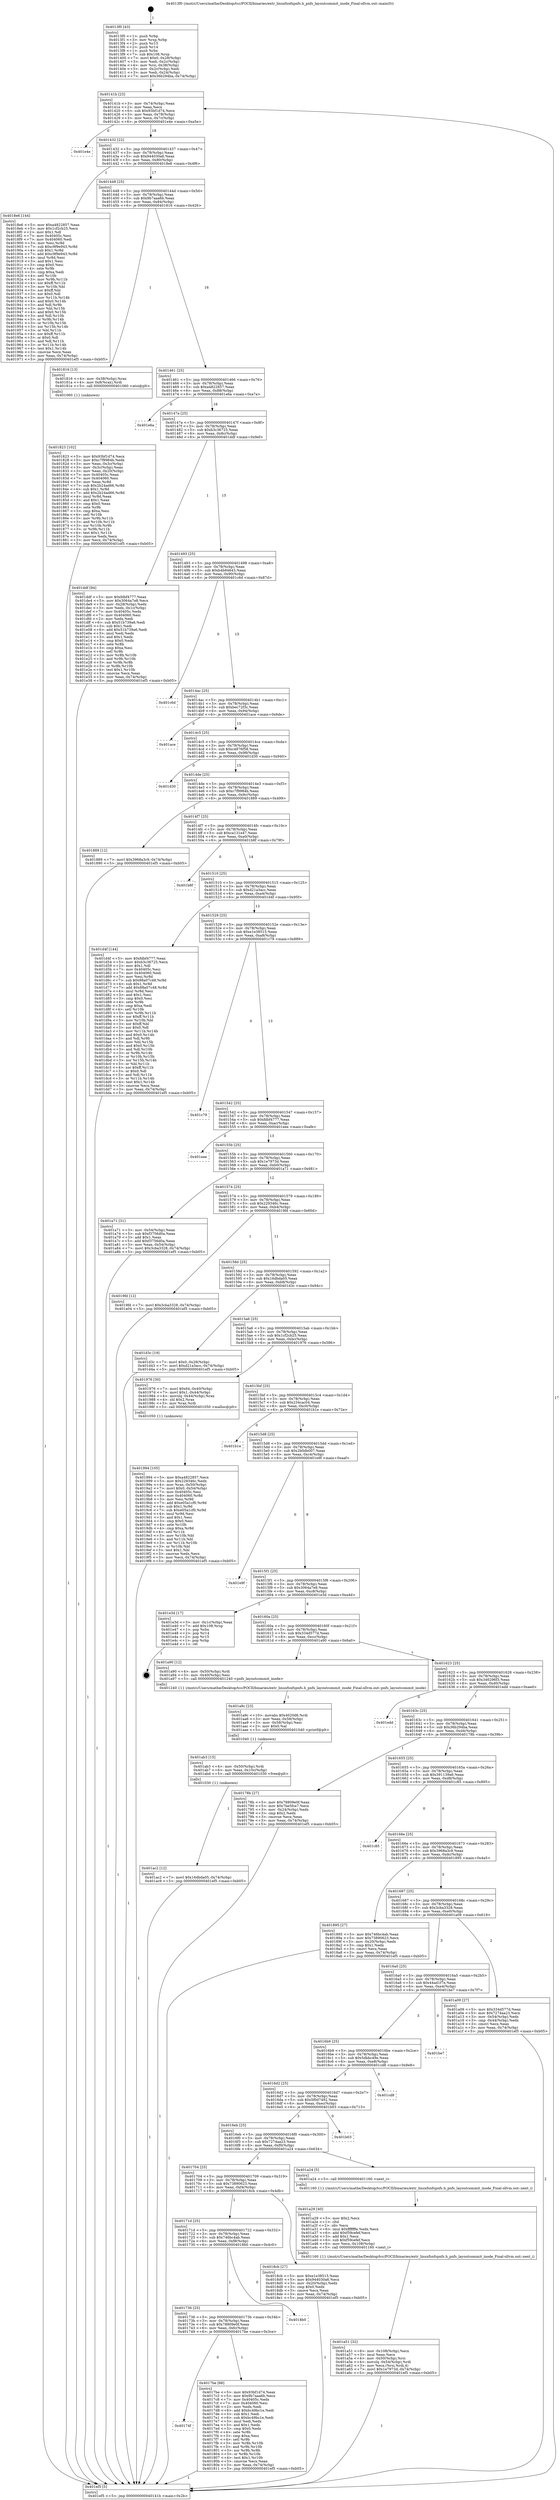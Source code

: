digraph "0x4013f0" {
  label = "0x4013f0 (/mnt/c/Users/mathe/Desktop/tcc/POCII/binaries/extr_linuxfsnfspnfs.h_pnfs_layoutcommit_inode_Final-ollvm.out::main(0))"
  labelloc = "t"
  node[shape=record]

  Entry [label="",width=0.3,height=0.3,shape=circle,fillcolor=black,style=filled]
  "0x40141b" [label="{
     0x40141b [23]\l
     | [instrs]\l
     &nbsp;&nbsp;0x40141b \<+3\>: mov -0x74(%rbp),%eax\l
     &nbsp;&nbsp;0x40141e \<+2\>: mov %eax,%ecx\l
     &nbsp;&nbsp;0x401420 \<+6\>: sub $0x93bf1d74,%ecx\l
     &nbsp;&nbsp;0x401426 \<+3\>: mov %eax,-0x78(%rbp)\l
     &nbsp;&nbsp;0x401429 \<+3\>: mov %ecx,-0x7c(%rbp)\l
     &nbsp;&nbsp;0x40142c \<+6\>: je 0000000000401e4e \<main+0xa5e\>\l
  }"]
  "0x401e4e" [label="{
     0x401e4e\l
  }", style=dashed]
  "0x401432" [label="{
     0x401432 [22]\l
     | [instrs]\l
     &nbsp;&nbsp;0x401432 \<+5\>: jmp 0000000000401437 \<main+0x47\>\l
     &nbsp;&nbsp;0x401437 \<+3\>: mov -0x78(%rbp),%eax\l
     &nbsp;&nbsp;0x40143a \<+5\>: sub $0x944030a6,%eax\l
     &nbsp;&nbsp;0x40143f \<+3\>: mov %eax,-0x80(%rbp)\l
     &nbsp;&nbsp;0x401442 \<+6\>: je 00000000004018e6 \<main+0x4f6\>\l
  }"]
  Exit [label="",width=0.3,height=0.3,shape=circle,fillcolor=black,style=filled,peripheries=2]
  "0x4018e6" [label="{
     0x4018e6 [144]\l
     | [instrs]\l
     &nbsp;&nbsp;0x4018e6 \<+5\>: mov $0xa4822857,%eax\l
     &nbsp;&nbsp;0x4018eb \<+5\>: mov $0x1cf2cb25,%ecx\l
     &nbsp;&nbsp;0x4018f0 \<+2\>: mov $0x1,%dl\l
     &nbsp;&nbsp;0x4018f2 \<+7\>: mov 0x40405c,%esi\l
     &nbsp;&nbsp;0x4018f9 \<+7\>: mov 0x404060,%edi\l
     &nbsp;&nbsp;0x401900 \<+3\>: mov %esi,%r8d\l
     &nbsp;&nbsp;0x401903 \<+7\>: sub $0xc9f9e943,%r8d\l
     &nbsp;&nbsp;0x40190a \<+4\>: sub $0x1,%r8d\l
     &nbsp;&nbsp;0x40190e \<+7\>: add $0xc9f9e943,%r8d\l
     &nbsp;&nbsp;0x401915 \<+4\>: imul %r8d,%esi\l
     &nbsp;&nbsp;0x401919 \<+3\>: and $0x1,%esi\l
     &nbsp;&nbsp;0x40191c \<+3\>: cmp $0x0,%esi\l
     &nbsp;&nbsp;0x40191f \<+4\>: sete %r9b\l
     &nbsp;&nbsp;0x401923 \<+3\>: cmp $0xa,%edi\l
     &nbsp;&nbsp;0x401926 \<+4\>: setl %r10b\l
     &nbsp;&nbsp;0x40192a \<+3\>: mov %r9b,%r11b\l
     &nbsp;&nbsp;0x40192d \<+4\>: xor $0xff,%r11b\l
     &nbsp;&nbsp;0x401931 \<+3\>: mov %r10b,%bl\l
     &nbsp;&nbsp;0x401934 \<+3\>: xor $0xff,%bl\l
     &nbsp;&nbsp;0x401937 \<+3\>: xor $0x0,%dl\l
     &nbsp;&nbsp;0x40193a \<+3\>: mov %r11b,%r14b\l
     &nbsp;&nbsp;0x40193d \<+4\>: and $0x0,%r14b\l
     &nbsp;&nbsp;0x401941 \<+3\>: and %dl,%r9b\l
     &nbsp;&nbsp;0x401944 \<+3\>: mov %bl,%r15b\l
     &nbsp;&nbsp;0x401947 \<+4\>: and $0x0,%r15b\l
     &nbsp;&nbsp;0x40194b \<+3\>: and %dl,%r10b\l
     &nbsp;&nbsp;0x40194e \<+3\>: or %r9b,%r14b\l
     &nbsp;&nbsp;0x401951 \<+3\>: or %r10b,%r15b\l
     &nbsp;&nbsp;0x401954 \<+3\>: xor %r15b,%r14b\l
     &nbsp;&nbsp;0x401957 \<+3\>: or %bl,%r11b\l
     &nbsp;&nbsp;0x40195a \<+4\>: xor $0xff,%r11b\l
     &nbsp;&nbsp;0x40195e \<+3\>: or $0x0,%dl\l
     &nbsp;&nbsp;0x401961 \<+3\>: and %dl,%r11b\l
     &nbsp;&nbsp;0x401964 \<+3\>: or %r11b,%r14b\l
     &nbsp;&nbsp;0x401967 \<+4\>: test $0x1,%r14b\l
     &nbsp;&nbsp;0x40196b \<+3\>: cmovne %ecx,%eax\l
     &nbsp;&nbsp;0x40196e \<+3\>: mov %eax,-0x74(%rbp)\l
     &nbsp;&nbsp;0x401971 \<+5\>: jmp 0000000000401ef5 \<main+0xb05\>\l
  }"]
  "0x401448" [label="{
     0x401448 [25]\l
     | [instrs]\l
     &nbsp;&nbsp;0x401448 \<+5\>: jmp 000000000040144d \<main+0x5d\>\l
     &nbsp;&nbsp;0x40144d \<+3\>: mov -0x78(%rbp),%eax\l
     &nbsp;&nbsp;0x401450 \<+5\>: sub $0x9b7aaa6b,%eax\l
     &nbsp;&nbsp;0x401455 \<+6\>: mov %eax,-0x84(%rbp)\l
     &nbsp;&nbsp;0x40145b \<+6\>: je 0000000000401816 \<main+0x426\>\l
  }"]
  "0x401ac2" [label="{
     0x401ac2 [12]\l
     | [instrs]\l
     &nbsp;&nbsp;0x401ac2 \<+7\>: movl $0x16dbda05,-0x74(%rbp)\l
     &nbsp;&nbsp;0x401ac9 \<+5\>: jmp 0000000000401ef5 \<main+0xb05\>\l
  }"]
  "0x401816" [label="{
     0x401816 [13]\l
     | [instrs]\l
     &nbsp;&nbsp;0x401816 \<+4\>: mov -0x38(%rbp),%rax\l
     &nbsp;&nbsp;0x40181a \<+4\>: mov 0x8(%rax),%rdi\l
     &nbsp;&nbsp;0x40181e \<+5\>: call 0000000000401060 \<atoi@plt\>\l
     | [calls]\l
     &nbsp;&nbsp;0x401060 \{1\} (unknown)\l
  }"]
  "0x401461" [label="{
     0x401461 [25]\l
     | [instrs]\l
     &nbsp;&nbsp;0x401461 \<+5\>: jmp 0000000000401466 \<main+0x76\>\l
     &nbsp;&nbsp;0x401466 \<+3\>: mov -0x78(%rbp),%eax\l
     &nbsp;&nbsp;0x401469 \<+5\>: sub $0xa4822857,%eax\l
     &nbsp;&nbsp;0x40146e \<+6\>: mov %eax,-0x88(%rbp)\l
     &nbsp;&nbsp;0x401474 \<+6\>: je 0000000000401e6a \<main+0xa7a\>\l
  }"]
  "0x401ab3" [label="{
     0x401ab3 [15]\l
     | [instrs]\l
     &nbsp;&nbsp;0x401ab3 \<+4\>: mov -0x50(%rbp),%rdi\l
     &nbsp;&nbsp;0x401ab7 \<+6\>: mov %eax,-0x10c(%rbp)\l
     &nbsp;&nbsp;0x401abd \<+5\>: call 0000000000401030 \<free@plt\>\l
     | [calls]\l
     &nbsp;&nbsp;0x401030 \{1\} (unknown)\l
  }"]
  "0x401e6a" [label="{
     0x401e6a\l
  }", style=dashed]
  "0x40147a" [label="{
     0x40147a [25]\l
     | [instrs]\l
     &nbsp;&nbsp;0x40147a \<+5\>: jmp 000000000040147f \<main+0x8f\>\l
     &nbsp;&nbsp;0x40147f \<+3\>: mov -0x78(%rbp),%eax\l
     &nbsp;&nbsp;0x401482 \<+5\>: sub $0xb3c36725,%eax\l
     &nbsp;&nbsp;0x401487 \<+6\>: mov %eax,-0x8c(%rbp)\l
     &nbsp;&nbsp;0x40148d \<+6\>: je 0000000000401ddf \<main+0x9ef\>\l
  }"]
  "0x401a9c" [label="{
     0x401a9c [23]\l
     | [instrs]\l
     &nbsp;&nbsp;0x401a9c \<+10\>: movabs $0x4020d6,%rdi\l
     &nbsp;&nbsp;0x401aa6 \<+3\>: mov %eax,-0x58(%rbp)\l
     &nbsp;&nbsp;0x401aa9 \<+3\>: mov -0x58(%rbp),%esi\l
     &nbsp;&nbsp;0x401aac \<+2\>: mov $0x0,%al\l
     &nbsp;&nbsp;0x401aae \<+5\>: call 0000000000401040 \<printf@plt\>\l
     | [calls]\l
     &nbsp;&nbsp;0x401040 \{1\} (unknown)\l
  }"]
  "0x401ddf" [label="{
     0x401ddf [94]\l
     | [instrs]\l
     &nbsp;&nbsp;0x401ddf \<+5\>: mov $0xfdbf4777,%eax\l
     &nbsp;&nbsp;0x401de4 \<+5\>: mov $0x3064a7e8,%ecx\l
     &nbsp;&nbsp;0x401de9 \<+3\>: mov -0x28(%rbp),%edx\l
     &nbsp;&nbsp;0x401dec \<+3\>: mov %edx,-0x1c(%rbp)\l
     &nbsp;&nbsp;0x401def \<+7\>: mov 0x40405c,%edx\l
     &nbsp;&nbsp;0x401df6 \<+7\>: mov 0x404060,%esi\l
     &nbsp;&nbsp;0x401dfd \<+2\>: mov %edx,%edi\l
     &nbsp;&nbsp;0x401dff \<+6\>: sub $0x51b739a6,%edi\l
     &nbsp;&nbsp;0x401e05 \<+3\>: sub $0x1,%edi\l
     &nbsp;&nbsp;0x401e08 \<+6\>: add $0x51b739a6,%edi\l
     &nbsp;&nbsp;0x401e0e \<+3\>: imul %edi,%edx\l
     &nbsp;&nbsp;0x401e11 \<+3\>: and $0x1,%edx\l
     &nbsp;&nbsp;0x401e14 \<+3\>: cmp $0x0,%edx\l
     &nbsp;&nbsp;0x401e17 \<+4\>: sete %r8b\l
     &nbsp;&nbsp;0x401e1b \<+3\>: cmp $0xa,%esi\l
     &nbsp;&nbsp;0x401e1e \<+4\>: setl %r9b\l
     &nbsp;&nbsp;0x401e22 \<+3\>: mov %r8b,%r10b\l
     &nbsp;&nbsp;0x401e25 \<+3\>: and %r9b,%r10b\l
     &nbsp;&nbsp;0x401e28 \<+3\>: xor %r9b,%r8b\l
     &nbsp;&nbsp;0x401e2b \<+3\>: or %r8b,%r10b\l
     &nbsp;&nbsp;0x401e2e \<+4\>: test $0x1,%r10b\l
     &nbsp;&nbsp;0x401e32 \<+3\>: cmovne %ecx,%eax\l
     &nbsp;&nbsp;0x401e35 \<+3\>: mov %eax,-0x74(%rbp)\l
     &nbsp;&nbsp;0x401e38 \<+5\>: jmp 0000000000401ef5 \<main+0xb05\>\l
  }"]
  "0x401493" [label="{
     0x401493 [25]\l
     | [instrs]\l
     &nbsp;&nbsp;0x401493 \<+5\>: jmp 0000000000401498 \<main+0xa8\>\l
     &nbsp;&nbsp;0x401498 \<+3\>: mov -0x78(%rbp),%eax\l
     &nbsp;&nbsp;0x40149b \<+5\>: sub $0xb4b84643,%eax\l
     &nbsp;&nbsp;0x4014a0 \<+6\>: mov %eax,-0x90(%rbp)\l
     &nbsp;&nbsp;0x4014a6 \<+6\>: je 0000000000401c6d \<main+0x87d\>\l
  }"]
  "0x401a51" [label="{
     0x401a51 [32]\l
     | [instrs]\l
     &nbsp;&nbsp;0x401a51 \<+6\>: mov -0x108(%rbp),%ecx\l
     &nbsp;&nbsp;0x401a57 \<+3\>: imul %eax,%ecx\l
     &nbsp;&nbsp;0x401a5a \<+4\>: mov -0x50(%rbp),%rsi\l
     &nbsp;&nbsp;0x401a5e \<+4\>: movslq -0x54(%rbp),%rdi\l
     &nbsp;&nbsp;0x401a62 \<+3\>: mov %ecx,(%rsi,%rdi,4)\l
     &nbsp;&nbsp;0x401a65 \<+7\>: movl $0x1e7973d,-0x74(%rbp)\l
     &nbsp;&nbsp;0x401a6c \<+5\>: jmp 0000000000401ef5 \<main+0xb05\>\l
  }"]
  "0x401c6d" [label="{
     0x401c6d\l
  }", style=dashed]
  "0x4014ac" [label="{
     0x4014ac [25]\l
     | [instrs]\l
     &nbsp;&nbsp;0x4014ac \<+5\>: jmp 00000000004014b1 \<main+0xc1\>\l
     &nbsp;&nbsp;0x4014b1 \<+3\>: mov -0x78(%rbp),%eax\l
     &nbsp;&nbsp;0x4014b4 \<+5\>: sub $0xbec72f3c,%eax\l
     &nbsp;&nbsp;0x4014b9 \<+6\>: mov %eax,-0x94(%rbp)\l
     &nbsp;&nbsp;0x4014bf \<+6\>: je 0000000000401ace \<main+0x6de\>\l
  }"]
  "0x401a29" [label="{
     0x401a29 [40]\l
     | [instrs]\l
     &nbsp;&nbsp;0x401a29 \<+5\>: mov $0x2,%ecx\l
     &nbsp;&nbsp;0x401a2e \<+1\>: cltd\l
     &nbsp;&nbsp;0x401a2f \<+2\>: idiv %ecx\l
     &nbsp;&nbsp;0x401a31 \<+6\>: imul $0xfffffffe,%edx,%ecx\l
     &nbsp;&nbsp;0x401a37 \<+6\>: add $0xf59cefef,%ecx\l
     &nbsp;&nbsp;0x401a3d \<+3\>: add $0x1,%ecx\l
     &nbsp;&nbsp;0x401a40 \<+6\>: sub $0xf59cefef,%ecx\l
     &nbsp;&nbsp;0x401a46 \<+6\>: mov %ecx,-0x108(%rbp)\l
     &nbsp;&nbsp;0x401a4c \<+5\>: call 0000000000401160 \<next_i\>\l
     | [calls]\l
     &nbsp;&nbsp;0x401160 \{1\} (/mnt/c/Users/mathe/Desktop/tcc/POCII/binaries/extr_linuxfsnfspnfs.h_pnfs_layoutcommit_inode_Final-ollvm.out::next_i)\l
  }"]
  "0x401ace" [label="{
     0x401ace\l
  }", style=dashed]
  "0x4014c5" [label="{
     0x4014c5 [25]\l
     | [instrs]\l
     &nbsp;&nbsp;0x4014c5 \<+5\>: jmp 00000000004014ca \<main+0xda\>\l
     &nbsp;&nbsp;0x4014ca \<+3\>: mov -0x78(%rbp),%eax\l
     &nbsp;&nbsp;0x4014cd \<+5\>: sub $0xc4876f58,%eax\l
     &nbsp;&nbsp;0x4014d2 \<+6\>: mov %eax,-0x98(%rbp)\l
     &nbsp;&nbsp;0x4014d8 \<+6\>: je 0000000000401d30 \<main+0x940\>\l
  }"]
  "0x401994" [label="{
     0x401994 [105]\l
     | [instrs]\l
     &nbsp;&nbsp;0x401994 \<+5\>: mov $0xa4822857,%ecx\l
     &nbsp;&nbsp;0x401999 \<+5\>: mov $0x229346c,%edx\l
     &nbsp;&nbsp;0x40199e \<+4\>: mov %rax,-0x50(%rbp)\l
     &nbsp;&nbsp;0x4019a2 \<+7\>: movl $0x0,-0x54(%rbp)\l
     &nbsp;&nbsp;0x4019a9 \<+7\>: mov 0x40405c,%esi\l
     &nbsp;&nbsp;0x4019b0 \<+8\>: mov 0x404060,%r8d\l
     &nbsp;&nbsp;0x4019b8 \<+3\>: mov %esi,%r9d\l
     &nbsp;&nbsp;0x4019bb \<+7\>: add $0xe05a1cf0,%r9d\l
     &nbsp;&nbsp;0x4019c2 \<+4\>: sub $0x1,%r9d\l
     &nbsp;&nbsp;0x4019c6 \<+7\>: sub $0xe05a1cf0,%r9d\l
     &nbsp;&nbsp;0x4019cd \<+4\>: imul %r9d,%esi\l
     &nbsp;&nbsp;0x4019d1 \<+3\>: and $0x1,%esi\l
     &nbsp;&nbsp;0x4019d4 \<+3\>: cmp $0x0,%esi\l
     &nbsp;&nbsp;0x4019d7 \<+4\>: sete %r10b\l
     &nbsp;&nbsp;0x4019db \<+4\>: cmp $0xa,%r8d\l
     &nbsp;&nbsp;0x4019df \<+4\>: setl %r11b\l
     &nbsp;&nbsp;0x4019e3 \<+3\>: mov %r10b,%bl\l
     &nbsp;&nbsp;0x4019e6 \<+3\>: and %r11b,%bl\l
     &nbsp;&nbsp;0x4019e9 \<+3\>: xor %r11b,%r10b\l
     &nbsp;&nbsp;0x4019ec \<+3\>: or %r10b,%bl\l
     &nbsp;&nbsp;0x4019ef \<+3\>: test $0x1,%bl\l
     &nbsp;&nbsp;0x4019f2 \<+3\>: cmovne %edx,%ecx\l
     &nbsp;&nbsp;0x4019f5 \<+3\>: mov %ecx,-0x74(%rbp)\l
     &nbsp;&nbsp;0x4019f8 \<+5\>: jmp 0000000000401ef5 \<main+0xb05\>\l
  }"]
  "0x401d30" [label="{
     0x401d30\l
  }", style=dashed]
  "0x4014de" [label="{
     0x4014de [25]\l
     | [instrs]\l
     &nbsp;&nbsp;0x4014de \<+5\>: jmp 00000000004014e3 \<main+0xf3\>\l
     &nbsp;&nbsp;0x4014e3 \<+3\>: mov -0x78(%rbp),%eax\l
     &nbsp;&nbsp;0x4014e6 \<+5\>: sub $0xc7f9984b,%eax\l
     &nbsp;&nbsp;0x4014eb \<+6\>: mov %eax,-0x9c(%rbp)\l
     &nbsp;&nbsp;0x4014f1 \<+6\>: je 0000000000401889 \<main+0x499\>\l
  }"]
  "0x401823" [label="{
     0x401823 [102]\l
     | [instrs]\l
     &nbsp;&nbsp;0x401823 \<+5\>: mov $0x93bf1d74,%ecx\l
     &nbsp;&nbsp;0x401828 \<+5\>: mov $0xc7f9984b,%edx\l
     &nbsp;&nbsp;0x40182d \<+3\>: mov %eax,-0x3c(%rbp)\l
     &nbsp;&nbsp;0x401830 \<+3\>: mov -0x3c(%rbp),%eax\l
     &nbsp;&nbsp;0x401833 \<+3\>: mov %eax,-0x20(%rbp)\l
     &nbsp;&nbsp;0x401836 \<+7\>: mov 0x40405c,%eax\l
     &nbsp;&nbsp;0x40183d \<+7\>: mov 0x404060,%esi\l
     &nbsp;&nbsp;0x401844 \<+3\>: mov %eax,%r8d\l
     &nbsp;&nbsp;0x401847 \<+7\>: sub $0x2b24ad66,%r8d\l
     &nbsp;&nbsp;0x40184e \<+4\>: sub $0x1,%r8d\l
     &nbsp;&nbsp;0x401852 \<+7\>: add $0x2b24ad66,%r8d\l
     &nbsp;&nbsp;0x401859 \<+4\>: imul %r8d,%eax\l
     &nbsp;&nbsp;0x40185d \<+3\>: and $0x1,%eax\l
     &nbsp;&nbsp;0x401860 \<+3\>: cmp $0x0,%eax\l
     &nbsp;&nbsp;0x401863 \<+4\>: sete %r9b\l
     &nbsp;&nbsp;0x401867 \<+3\>: cmp $0xa,%esi\l
     &nbsp;&nbsp;0x40186a \<+4\>: setl %r10b\l
     &nbsp;&nbsp;0x40186e \<+3\>: mov %r9b,%r11b\l
     &nbsp;&nbsp;0x401871 \<+3\>: and %r10b,%r11b\l
     &nbsp;&nbsp;0x401874 \<+3\>: xor %r10b,%r9b\l
     &nbsp;&nbsp;0x401877 \<+3\>: or %r9b,%r11b\l
     &nbsp;&nbsp;0x40187a \<+4\>: test $0x1,%r11b\l
     &nbsp;&nbsp;0x40187e \<+3\>: cmovne %edx,%ecx\l
     &nbsp;&nbsp;0x401881 \<+3\>: mov %ecx,-0x74(%rbp)\l
     &nbsp;&nbsp;0x401884 \<+5\>: jmp 0000000000401ef5 \<main+0xb05\>\l
  }"]
  "0x401889" [label="{
     0x401889 [12]\l
     | [instrs]\l
     &nbsp;&nbsp;0x401889 \<+7\>: movl $0x3968a3c9,-0x74(%rbp)\l
     &nbsp;&nbsp;0x401890 \<+5\>: jmp 0000000000401ef5 \<main+0xb05\>\l
  }"]
  "0x4014f7" [label="{
     0x4014f7 [25]\l
     | [instrs]\l
     &nbsp;&nbsp;0x4014f7 \<+5\>: jmp 00000000004014fc \<main+0x10c\>\l
     &nbsp;&nbsp;0x4014fc \<+3\>: mov -0x78(%rbp),%eax\l
     &nbsp;&nbsp;0x4014ff \<+5\>: sub $0xca131e47,%eax\l
     &nbsp;&nbsp;0x401504 \<+6\>: mov %eax,-0xa0(%rbp)\l
     &nbsp;&nbsp;0x40150a \<+6\>: je 0000000000401b8f \<main+0x79f\>\l
  }"]
  "0x40174f" [label="{
     0x40174f\l
  }", style=dashed]
  "0x401b8f" [label="{
     0x401b8f\l
  }", style=dashed]
  "0x401510" [label="{
     0x401510 [25]\l
     | [instrs]\l
     &nbsp;&nbsp;0x401510 \<+5\>: jmp 0000000000401515 \<main+0x125\>\l
     &nbsp;&nbsp;0x401515 \<+3\>: mov -0x78(%rbp),%eax\l
     &nbsp;&nbsp;0x401518 \<+5\>: sub $0xd21a3acc,%eax\l
     &nbsp;&nbsp;0x40151d \<+6\>: mov %eax,-0xa4(%rbp)\l
     &nbsp;&nbsp;0x401523 \<+6\>: je 0000000000401d4f \<main+0x95f\>\l
  }"]
  "0x4017be" [label="{
     0x4017be [88]\l
     | [instrs]\l
     &nbsp;&nbsp;0x4017be \<+5\>: mov $0x93bf1d74,%eax\l
     &nbsp;&nbsp;0x4017c3 \<+5\>: mov $0x9b7aaa6b,%ecx\l
     &nbsp;&nbsp;0x4017c8 \<+7\>: mov 0x40405c,%edx\l
     &nbsp;&nbsp;0x4017cf \<+7\>: mov 0x404060,%esi\l
     &nbsp;&nbsp;0x4017d6 \<+2\>: mov %edx,%edi\l
     &nbsp;&nbsp;0x4017d8 \<+6\>: add $0xbc49bc1e,%edi\l
     &nbsp;&nbsp;0x4017de \<+3\>: sub $0x1,%edi\l
     &nbsp;&nbsp;0x4017e1 \<+6\>: sub $0xbc49bc1e,%edi\l
     &nbsp;&nbsp;0x4017e7 \<+3\>: imul %edi,%edx\l
     &nbsp;&nbsp;0x4017ea \<+3\>: and $0x1,%edx\l
     &nbsp;&nbsp;0x4017ed \<+3\>: cmp $0x0,%edx\l
     &nbsp;&nbsp;0x4017f0 \<+4\>: sete %r8b\l
     &nbsp;&nbsp;0x4017f4 \<+3\>: cmp $0xa,%esi\l
     &nbsp;&nbsp;0x4017f7 \<+4\>: setl %r9b\l
     &nbsp;&nbsp;0x4017fb \<+3\>: mov %r8b,%r10b\l
     &nbsp;&nbsp;0x4017fe \<+3\>: and %r9b,%r10b\l
     &nbsp;&nbsp;0x401801 \<+3\>: xor %r9b,%r8b\l
     &nbsp;&nbsp;0x401804 \<+3\>: or %r8b,%r10b\l
     &nbsp;&nbsp;0x401807 \<+4\>: test $0x1,%r10b\l
     &nbsp;&nbsp;0x40180b \<+3\>: cmovne %ecx,%eax\l
     &nbsp;&nbsp;0x40180e \<+3\>: mov %eax,-0x74(%rbp)\l
     &nbsp;&nbsp;0x401811 \<+5\>: jmp 0000000000401ef5 \<main+0xb05\>\l
  }"]
  "0x401d4f" [label="{
     0x401d4f [144]\l
     | [instrs]\l
     &nbsp;&nbsp;0x401d4f \<+5\>: mov $0xfdbf4777,%eax\l
     &nbsp;&nbsp;0x401d54 \<+5\>: mov $0xb3c36725,%ecx\l
     &nbsp;&nbsp;0x401d59 \<+2\>: mov $0x1,%dl\l
     &nbsp;&nbsp;0x401d5b \<+7\>: mov 0x40405c,%esi\l
     &nbsp;&nbsp;0x401d62 \<+7\>: mov 0x404060,%edi\l
     &nbsp;&nbsp;0x401d69 \<+3\>: mov %esi,%r8d\l
     &nbsp;&nbsp;0x401d6c \<+7\>: sub $0x88a07c48,%r8d\l
     &nbsp;&nbsp;0x401d73 \<+4\>: sub $0x1,%r8d\l
     &nbsp;&nbsp;0x401d77 \<+7\>: add $0x88a07c48,%r8d\l
     &nbsp;&nbsp;0x401d7e \<+4\>: imul %r8d,%esi\l
     &nbsp;&nbsp;0x401d82 \<+3\>: and $0x1,%esi\l
     &nbsp;&nbsp;0x401d85 \<+3\>: cmp $0x0,%esi\l
     &nbsp;&nbsp;0x401d88 \<+4\>: sete %r9b\l
     &nbsp;&nbsp;0x401d8c \<+3\>: cmp $0xa,%edi\l
     &nbsp;&nbsp;0x401d8f \<+4\>: setl %r10b\l
     &nbsp;&nbsp;0x401d93 \<+3\>: mov %r9b,%r11b\l
     &nbsp;&nbsp;0x401d96 \<+4\>: xor $0xff,%r11b\l
     &nbsp;&nbsp;0x401d9a \<+3\>: mov %r10b,%bl\l
     &nbsp;&nbsp;0x401d9d \<+3\>: xor $0xff,%bl\l
     &nbsp;&nbsp;0x401da0 \<+3\>: xor $0x0,%dl\l
     &nbsp;&nbsp;0x401da3 \<+3\>: mov %r11b,%r14b\l
     &nbsp;&nbsp;0x401da6 \<+4\>: and $0x0,%r14b\l
     &nbsp;&nbsp;0x401daa \<+3\>: and %dl,%r9b\l
     &nbsp;&nbsp;0x401dad \<+3\>: mov %bl,%r15b\l
     &nbsp;&nbsp;0x401db0 \<+4\>: and $0x0,%r15b\l
     &nbsp;&nbsp;0x401db4 \<+3\>: and %dl,%r10b\l
     &nbsp;&nbsp;0x401db7 \<+3\>: or %r9b,%r14b\l
     &nbsp;&nbsp;0x401dba \<+3\>: or %r10b,%r15b\l
     &nbsp;&nbsp;0x401dbd \<+3\>: xor %r15b,%r14b\l
     &nbsp;&nbsp;0x401dc0 \<+3\>: or %bl,%r11b\l
     &nbsp;&nbsp;0x401dc3 \<+4\>: xor $0xff,%r11b\l
     &nbsp;&nbsp;0x401dc7 \<+3\>: or $0x0,%dl\l
     &nbsp;&nbsp;0x401dca \<+3\>: and %dl,%r11b\l
     &nbsp;&nbsp;0x401dcd \<+3\>: or %r11b,%r14b\l
     &nbsp;&nbsp;0x401dd0 \<+4\>: test $0x1,%r14b\l
     &nbsp;&nbsp;0x401dd4 \<+3\>: cmovne %ecx,%eax\l
     &nbsp;&nbsp;0x401dd7 \<+3\>: mov %eax,-0x74(%rbp)\l
     &nbsp;&nbsp;0x401dda \<+5\>: jmp 0000000000401ef5 \<main+0xb05\>\l
  }"]
  "0x401529" [label="{
     0x401529 [25]\l
     | [instrs]\l
     &nbsp;&nbsp;0x401529 \<+5\>: jmp 000000000040152e \<main+0x13e\>\l
     &nbsp;&nbsp;0x40152e \<+3\>: mov -0x78(%rbp),%eax\l
     &nbsp;&nbsp;0x401531 \<+5\>: sub $0xe1e38515,%eax\l
     &nbsp;&nbsp;0x401536 \<+6\>: mov %eax,-0xa8(%rbp)\l
     &nbsp;&nbsp;0x40153c \<+6\>: je 0000000000401c79 \<main+0x889\>\l
  }"]
  "0x401736" [label="{
     0x401736 [25]\l
     | [instrs]\l
     &nbsp;&nbsp;0x401736 \<+5\>: jmp 000000000040173b \<main+0x34b\>\l
     &nbsp;&nbsp;0x40173b \<+3\>: mov -0x78(%rbp),%eax\l
     &nbsp;&nbsp;0x40173e \<+5\>: sub $0x78809e0f,%eax\l
     &nbsp;&nbsp;0x401743 \<+6\>: mov %eax,-0xfc(%rbp)\l
     &nbsp;&nbsp;0x401749 \<+6\>: je 00000000004017be \<main+0x3ce\>\l
  }"]
  "0x401c79" [label="{
     0x401c79\l
  }", style=dashed]
  "0x401542" [label="{
     0x401542 [25]\l
     | [instrs]\l
     &nbsp;&nbsp;0x401542 \<+5\>: jmp 0000000000401547 \<main+0x157\>\l
     &nbsp;&nbsp;0x401547 \<+3\>: mov -0x78(%rbp),%eax\l
     &nbsp;&nbsp;0x40154a \<+5\>: sub $0xfdbf4777,%eax\l
     &nbsp;&nbsp;0x40154f \<+6\>: mov %eax,-0xac(%rbp)\l
     &nbsp;&nbsp;0x401555 \<+6\>: je 0000000000401eee \<main+0xafe\>\l
  }"]
  "0x4018b0" [label="{
     0x4018b0\l
  }", style=dashed]
  "0x401eee" [label="{
     0x401eee\l
  }", style=dashed]
  "0x40155b" [label="{
     0x40155b [25]\l
     | [instrs]\l
     &nbsp;&nbsp;0x40155b \<+5\>: jmp 0000000000401560 \<main+0x170\>\l
     &nbsp;&nbsp;0x401560 \<+3\>: mov -0x78(%rbp),%eax\l
     &nbsp;&nbsp;0x401563 \<+5\>: sub $0x1e7973d,%eax\l
     &nbsp;&nbsp;0x401568 \<+6\>: mov %eax,-0xb0(%rbp)\l
     &nbsp;&nbsp;0x40156e \<+6\>: je 0000000000401a71 \<main+0x681\>\l
  }"]
  "0x40171d" [label="{
     0x40171d [25]\l
     | [instrs]\l
     &nbsp;&nbsp;0x40171d \<+5\>: jmp 0000000000401722 \<main+0x332\>\l
     &nbsp;&nbsp;0x401722 \<+3\>: mov -0x78(%rbp),%eax\l
     &nbsp;&nbsp;0x401725 \<+5\>: sub $0x746bc4ab,%eax\l
     &nbsp;&nbsp;0x40172a \<+6\>: mov %eax,-0xf8(%rbp)\l
     &nbsp;&nbsp;0x401730 \<+6\>: je 00000000004018b0 \<main+0x4c0\>\l
  }"]
  "0x401a71" [label="{
     0x401a71 [31]\l
     | [instrs]\l
     &nbsp;&nbsp;0x401a71 \<+3\>: mov -0x54(%rbp),%eax\l
     &nbsp;&nbsp;0x401a74 \<+5\>: sub $0xf3756d0a,%eax\l
     &nbsp;&nbsp;0x401a79 \<+3\>: add $0x1,%eax\l
     &nbsp;&nbsp;0x401a7c \<+5\>: add $0xf3756d0a,%eax\l
     &nbsp;&nbsp;0x401a81 \<+3\>: mov %eax,-0x54(%rbp)\l
     &nbsp;&nbsp;0x401a84 \<+7\>: movl $0x3cba3328,-0x74(%rbp)\l
     &nbsp;&nbsp;0x401a8b \<+5\>: jmp 0000000000401ef5 \<main+0xb05\>\l
  }"]
  "0x401574" [label="{
     0x401574 [25]\l
     | [instrs]\l
     &nbsp;&nbsp;0x401574 \<+5\>: jmp 0000000000401579 \<main+0x189\>\l
     &nbsp;&nbsp;0x401579 \<+3\>: mov -0x78(%rbp),%eax\l
     &nbsp;&nbsp;0x40157c \<+5\>: sub $0x229346c,%eax\l
     &nbsp;&nbsp;0x401581 \<+6\>: mov %eax,-0xb4(%rbp)\l
     &nbsp;&nbsp;0x401587 \<+6\>: je 00000000004019fd \<main+0x60d\>\l
  }"]
  "0x4018cb" [label="{
     0x4018cb [27]\l
     | [instrs]\l
     &nbsp;&nbsp;0x4018cb \<+5\>: mov $0xe1e38515,%eax\l
     &nbsp;&nbsp;0x4018d0 \<+5\>: mov $0x944030a6,%ecx\l
     &nbsp;&nbsp;0x4018d5 \<+3\>: mov -0x20(%rbp),%edx\l
     &nbsp;&nbsp;0x4018d8 \<+3\>: cmp $0x0,%edx\l
     &nbsp;&nbsp;0x4018db \<+3\>: cmove %ecx,%eax\l
     &nbsp;&nbsp;0x4018de \<+3\>: mov %eax,-0x74(%rbp)\l
     &nbsp;&nbsp;0x4018e1 \<+5\>: jmp 0000000000401ef5 \<main+0xb05\>\l
  }"]
  "0x4019fd" [label="{
     0x4019fd [12]\l
     | [instrs]\l
     &nbsp;&nbsp;0x4019fd \<+7\>: movl $0x3cba3328,-0x74(%rbp)\l
     &nbsp;&nbsp;0x401a04 \<+5\>: jmp 0000000000401ef5 \<main+0xb05\>\l
  }"]
  "0x40158d" [label="{
     0x40158d [25]\l
     | [instrs]\l
     &nbsp;&nbsp;0x40158d \<+5\>: jmp 0000000000401592 \<main+0x1a2\>\l
     &nbsp;&nbsp;0x401592 \<+3\>: mov -0x78(%rbp),%eax\l
     &nbsp;&nbsp;0x401595 \<+5\>: sub $0x16dbda05,%eax\l
     &nbsp;&nbsp;0x40159a \<+6\>: mov %eax,-0xb8(%rbp)\l
     &nbsp;&nbsp;0x4015a0 \<+6\>: je 0000000000401d3c \<main+0x94c\>\l
  }"]
  "0x401704" [label="{
     0x401704 [25]\l
     | [instrs]\l
     &nbsp;&nbsp;0x401704 \<+5\>: jmp 0000000000401709 \<main+0x319\>\l
     &nbsp;&nbsp;0x401709 \<+3\>: mov -0x78(%rbp),%eax\l
     &nbsp;&nbsp;0x40170c \<+5\>: sub $0x73890623,%eax\l
     &nbsp;&nbsp;0x401711 \<+6\>: mov %eax,-0xf4(%rbp)\l
     &nbsp;&nbsp;0x401717 \<+6\>: je 00000000004018cb \<main+0x4db\>\l
  }"]
  "0x401d3c" [label="{
     0x401d3c [19]\l
     | [instrs]\l
     &nbsp;&nbsp;0x401d3c \<+7\>: movl $0x0,-0x28(%rbp)\l
     &nbsp;&nbsp;0x401d43 \<+7\>: movl $0xd21a3acc,-0x74(%rbp)\l
     &nbsp;&nbsp;0x401d4a \<+5\>: jmp 0000000000401ef5 \<main+0xb05\>\l
  }"]
  "0x4015a6" [label="{
     0x4015a6 [25]\l
     | [instrs]\l
     &nbsp;&nbsp;0x4015a6 \<+5\>: jmp 00000000004015ab \<main+0x1bb\>\l
     &nbsp;&nbsp;0x4015ab \<+3\>: mov -0x78(%rbp),%eax\l
     &nbsp;&nbsp;0x4015ae \<+5\>: sub $0x1cf2cb25,%eax\l
     &nbsp;&nbsp;0x4015b3 \<+6\>: mov %eax,-0xbc(%rbp)\l
     &nbsp;&nbsp;0x4015b9 \<+6\>: je 0000000000401976 \<main+0x586\>\l
  }"]
  "0x401a24" [label="{
     0x401a24 [5]\l
     | [instrs]\l
     &nbsp;&nbsp;0x401a24 \<+5\>: call 0000000000401160 \<next_i\>\l
     | [calls]\l
     &nbsp;&nbsp;0x401160 \{1\} (/mnt/c/Users/mathe/Desktop/tcc/POCII/binaries/extr_linuxfsnfspnfs.h_pnfs_layoutcommit_inode_Final-ollvm.out::next_i)\l
  }"]
  "0x401976" [label="{
     0x401976 [30]\l
     | [instrs]\l
     &nbsp;&nbsp;0x401976 \<+7\>: movl $0x64,-0x40(%rbp)\l
     &nbsp;&nbsp;0x40197d \<+7\>: movl $0x1,-0x44(%rbp)\l
     &nbsp;&nbsp;0x401984 \<+4\>: movslq -0x44(%rbp),%rax\l
     &nbsp;&nbsp;0x401988 \<+4\>: shl $0x2,%rax\l
     &nbsp;&nbsp;0x40198c \<+3\>: mov %rax,%rdi\l
     &nbsp;&nbsp;0x40198f \<+5\>: call 0000000000401050 \<malloc@plt\>\l
     | [calls]\l
     &nbsp;&nbsp;0x401050 \{1\} (unknown)\l
  }"]
  "0x4015bf" [label="{
     0x4015bf [25]\l
     | [instrs]\l
     &nbsp;&nbsp;0x4015bf \<+5\>: jmp 00000000004015c4 \<main+0x1d4\>\l
     &nbsp;&nbsp;0x4015c4 \<+3\>: mov -0x78(%rbp),%eax\l
     &nbsp;&nbsp;0x4015c7 \<+5\>: sub $0x234cac04,%eax\l
     &nbsp;&nbsp;0x4015cc \<+6\>: mov %eax,-0xc0(%rbp)\l
     &nbsp;&nbsp;0x4015d2 \<+6\>: je 0000000000401b1e \<main+0x72e\>\l
  }"]
  "0x4016eb" [label="{
     0x4016eb [25]\l
     | [instrs]\l
     &nbsp;&nbsp;0x4016eb \<+5\>: jmp 00000000004016f0 \<main+0x300\>\l
     &nbsp;&nbsp;0x4016f0 \<+3\>: mov -0x78(%rbp),%eax\l
     &nbsp;&nbsp;0x4016f3 \<+5\>: sub $0x7274aa23,%eax\l
     &nbsp;&nbsp;0x4016f8 \<+6\>: mov %eax,-0xf0(%rbp)\l
     &nbsp;&nbsp;0x4016fe \<+6\>: je 0000000000401a24 \<main+0x634\>\l
  }"]
  "0x401b1e" [label="{
     0x401b1e\l
  }", style=dashed]
  "0x4015d8" [label="{
     0x4015d8 [25]\l
     | [instrs]\l
     &nbsp;&nbsp;0x4015d8 \<+5\>: jmp 00000000004015dd \<main+0x1ed\>\l
     &nbsp;&nbsp;0x4015dd \<+3\>: mov -0x78(%rbp),%eax\l
     &nbsp;&nbsp;0x4015e0 \<+5\>: sub $0x2b0db007,%eax\l
     &nbsp;&nbsp;0x4015e5 \<+6\>: mov %eax,-0xc4(%rbp)\l
     &nbsp;&nbsp;0x4015eb \<+6\>: je 0000000000401e9f \<main+0xaaf\>\l
  }"]
  "0x401b03" [label="{
     0x401b03\l
  }", style=dashed]
  "0x401e9f" [label="{
     0x401e9f\l
  }", style=dashed]
  "0x4015f1" [label="{
     0x4015f1 [25]\l
     | [instrs]\l
     &nbsp;&nbsp;0x4015f1 \<+5\>: jmp 00000000004015f6 \<main+0x206\>\l
     &nbsp;&nbsp;0x4015f6 \<+3\>: mov -0x78(%rbp),%eax\l
     &nbsp;&nbsp;0x4015f9 \<+5\>: sub $0x3064a7e8,%eax\l
     &nbsp;&nbsp;0x4015fe \<+6\>: mov %eax,-0xc8(%rbp)\l
     &nbsp;&nbsp;0x401604 \<+6\>: je 0000000000401e3d \<main+0xa4d\>\l
  }"]
  "0x4016d2" [label="{
     0x4016d2 [25]\l
     | [instrs]\l
     &nbsp;&nbsp;0x4016d2 \<+5\>: jmp 00000000004016d7 \<main+0x2e7\>\l
     &nbsp;&nbsp;0x4016d7 \<+3\>: mov -0x78(%rbp),%eax\l
     &nbsp;&nbsp;0x4016da \<+5\>: sub $0x5f0d7492,%eax\l
     &nbsp;&nbsp;0x4016df \<+6\>: mov %eax,-0xec(%rbp)\l
     &nbsp;&nbsp;0x4016e5 \<+6\>: je 0000000000401b03 \<main+0x713\>\l
  }"]
  "0x401e3d" [label="{
     0x401e3d [17]\l
     | [instrs]\l
     &nbsp;&nbsp;0x401e3d \<+3\>: mov -0x1c(%rbp),%eax\l
     &nbsp;&nbsp;0x401e40 \<+7\>: add $0x108,%rsp\l
     &nbsp;&nbsp;0x401e47 \<+1\>: pop %rbx\l
     &nbsp;&nbsp;0x401e48 \<+2\>: pop %r14\l
     &nbsp;&nbsp;0x401e4a \<+2\>: pop %r15\l
     &nbsp;&nbsp;0x401e4c \<+1\>: pop %rbp\l
     &nbsp;&nbsp;0x401e4d \<+1\>: ret\l
  }"]
  "0x40160a" [label="{
     0x40160a [25]\l
     | [instrs]\l
     &nbsp;&nbsp;0x40160a \<+5\>: jmp 000000000040160f \<main+0x21f\>\l
     &nbsp;&nbsp;0x40160f \<+3\>: mov -0x78(%rbp),%eax\l
     &nbsp;&nbsp;0x401612 \<+5\>: sub $0x334d577d,%eax\l
     &nbsp;&nbsp;0x401617 \<+6\>: mov %eax,-0xcc(%rbp)\l
     &nbsp;&nbsp;0x40161d \<+6\>: je 0000000000401a90 \<main+0x6a0\>\l
  }"]
  "0x401cd8" [label="{
     0x401cd8\l
  }", style=dashed]
  "0x401a90" [label="{
     0x401a90 [12]\l
     | [instrs]\l
     &nbsp;&nbsp;0x401a90 \<+4\>: mov -0x50(%rbp),%rdi\l
     &nbsp;&nbsp;0x401a94 \<+3\>: mov -0x40(%rbp),%esi\l
     &nbsp;&nbsp;0x401a97 \<+5\>: call 0000000000401240 \<pnfs_layoutcommit_inode\>\l
     | [calls]\l
     &nbsp;&nbsp;0x401240 \{1\} (/mnt/c/Users/mathe/Desktop/tcc/POCII/binaries/extr_linuxfsnfspnfs.h_pnfs_layoutcommit_inode_Final-ollvm.out::pnfs_layoutcommit_inode)\l
  }"]
  "0x401623" [label="{
     0x401623 [25]\l
     | [instrs]\l
     &nbsp;&nbsp;0x401623 \<+5\>: jmp 0000000000401628 \<main+0x238\>\l
     &nbsp;&nbsp;0x401628 \<+3\>: mov -0x78(%rbp),%eax\l
     &nbsp;&nbsp;0x40162b \<+5\>: sub $0x346296f3,%eax\l
     &nbsp;&nbsp;0x401630 \<+6\>: mov %eax,-0xd0(%rbp)\l
     &nbsp;&nbsp;0x401636 \<+6\>: je 0000000000401edd \<main+0xaed\>\l
  }"]
  "0x4016b9" [label="{
     0x4016b9 [25]\l
     | [instrs]\l
     &nbsp;&nbsp;0x4016b9 \<+5\>: jmp 00000000004016be \<main+0x2ce\>\l
     &nbsp;&nbsp;0x4016be \<+3\>: mov -0x78(%rbp),%eax\l
     &nbsp;&nbsp;0x4016c1 \<+5\>: sub $0x5dbbc49e,%eax\l
     &nbsp;&nbsp;0x4016c6 \<+6\>: mov %eax,-0xe8(%rbp)\l
     &nbsp;&nbsp;0x4016cc \<+6\>: je 0000000000401cd8 \<main+0x8e8\>\l
  }"]
  "0x401edd" [label="{
     0x401edd\l
  }", style=dashed]
  "0x40163c" [label="{
     0x40163c [25]\l
     | [instrs]\l
     &nbsp;&nbsp;0x40163c \<+5\>: jmp 0000000000401641 \<main+0x251\>\l
     &nbsp;&nbsp;0x401641 \<+3\>: mov -0x78(%rbp),%eax\l
     &nbsp;&nbsp;0x401644 \<+5\>: sub $0x36b294ba,%eax\l
     &nbsp;&nbsp;0x401649 \<+6\>: mov %eax,-0xd4(%rbp)\l
     &nbsp;&nbsp;0x40164f \<+6\>: je 000000000040178b \<main+0x39b\>\l
  }"]
  "0x401be7" [label="{
     0x401be7\l
  }", style=dashed]
  "0x40178b" [label="{
     0x40178b [27]\l
     | [instrs]\l
     &nbsp;&nbsp;0x40178b \<+5\>: mov $0x78809e0f,%eax\l
     &nbsp;&nbsp;0x401790 \<+5\>: mov $0x7be5fce7,%ecx\l
     &nbsp;&nbsp;0x401795 \<+3\>: mov -0x24(%rbp),%edx\l
     &nbsp;&nbsp;0x401798 \<+3\>: cmp $0x2,%edx\l
     &nbsp;&nbsp;0x40179b \<+3\>: cmovne %ecx,%eax\l
     &nbsp;&nbsp;0x40179e \<+3\>: mov %eax,-0x74(%rbp)\l
     &nbsp;&nbsp;0x4017a1 \<+5\>: jmp 0000000000401ef5 \<main+0xb05\>\l
  }"]
  "0x401655" [label="{
     0x401655 [25]\l
     | [instrs]\l
     &nbsp;&nbsp;0x401655 \<+5\>: jmp 000000000040165a \<main+0x26a\>\l
     &nbsp;&nbsp;0x40165a \<+3\>: mov -0x78(%rbp),%eax\l
     &nbsp;&nbsp;0x40165d \<+5\>: sub $0x391139a6,%eax\l
     &nbsp;&nbsp;0x401662 \<+6\>: mov %eax,-0xd8(%rbp)\l
     &nbsp;&nbsp;0x401668 \<+6\>: je 0000000000401c85 \<main+0x895\>\l
  }"]
  "0x401ef5" [label="{
     0x401ef5 [5]\l
     | [instrs]\l
     &nbsp;&nbsp;0x401ef5 \<+5\>: jmp 000000000040141b \<main+0x2b\>\l
  }"]
  "0x4013f0" [label="{
     0x4013f0 [43]\l
     | [instrs]\l
     &nbsp;&nbsp;0x4013f0 \<+1\>: push %rbp\l
     &nbsp;&nbsp;0x4013f1 \<+3\>: mov %rsp,%rbp\l
     &nbsp;&nbsp;0x4013f4 \<+2\>: push %r15\l
     &nbsp;&nbsp;0x4013f6 \<+2\>: push %r14\l
     &nbsp;&nbsp;0x4013f8 \<+1\>: push %rbx\l
     &nbsp;&nbsp;0x4013f9 \<+7\>: sub $0x108,%rsp\l
     &nbsp;&nbsp;0x401400 \<+7\>: movl $0x0,-0x28(%rbp)\l
     &nbsp;&nbsp;0x401407 \<+3\>: mov %edi,-0x2c(%rbp)\l
     &nbsp;&nbsp;0x40140a \<+4\>: mov %rsi,-0x38(%rbp)\l
     &nbsp;&nbsp;0x40140e \<+3\>: mov -0x2c(%rbp),%edi\l
     &nbsp;&nbsp;0x401411 \<+3\>: mov %edi,-0x24(%rbp)\l
     &nbsp;&nbsp;0x401414 \<+7\>: movl $0x36b294ba,-0x74(%rbp)\l
  }"]
  "0x4016a0" [label="{
     0x4016a0 [25]\l
     | [instrs]\l
     &nbsp;&nbsp;0x4016a0 \<+5\>: jmp 00000000004016a5 \<main+0x2b5\>\l
     &nbsp;&nbsp;0x4016a5 \<+3\>: mov -0x78(%rbp),%eax\l
     &nbsp;&nbsp;0x4016a8 \<+5\>: sub $0x44ad1f7e,%eax\l
     &nbsp;&nbsp;0x4016ad \<+6\>: mov %eax,-0xe4(%rbp)\l
     &nbsp;&nbsp;0x4016b3 \<+6\>: je 0000000000401be7 \<main+0x7f7\>\l
  }"]
  "0x401c85" [label="{
     0x401c85\l
  }", style=dashed]
  "0x40166e" [label="{
     0x40166e [25]\l
     | [instrs]\l
     &nbsp;&nbsp;0x40166e \<+5\>: jmp 0000000000401673 \<main+0x283\>\l
     &nbsp;&nbsp;0x401673 \<+3\>: mov -0x78(%rbp),%eax\l
     &nbsp;&nbsp;0x401676 \<+5\>: sub $0x3968a3c9,%eax\l
     &nbsp;&nbsp;0x40167b \<+6\>: mov %eax,-0xdc(%rbp)\l
     &nbsp;&nbsp;0x401681 \<+6\>: je 0000000000401895 \<main+0x4a5\>\l
  }"]
  "0x401a09" [label="{
     0x401a09 [27]\l
     | [instrs]\l
     &nbsp;&nbsp;0x401a09 \<+5\>: mov $0x334d577d,%eax\l
     &nbsp;&nbsp;0x401a0e \<+5\>: mov $0x7274aa23,%ecx\l
     &nbsp;&nbsp;0x401a13 \<+3\>: mov -0x54(%rbp),%edx\l
     &nbsp;&nbsp;0x401a16 \<+3\>: cmp -0x44(%rbp),%edx\l
     &nbsp;&nbsp;0x401a19 \<+3\>: cmovl %ecx,%eax\l
     &nbsp;&nbsp;0x401a1c \<+3\>: mov %eax,-0x74(%rbp)\l
     &nbsp;&nbsp;0x401a1f \<+5\>: jmp 0000000000401ef5 \<main+0xb05\>\l
  }"]
  "0x401895" [label="{
     0x401895 [27]\l
     | [instrs]\l
     &nbsp;&nbsp;0x401895 \<+5\>: mov $0x746bc4ab,%eax\l
     &nbsp;&nbsp;0x40189a \<+5\>: mov $0x73890623,%ecx\l
     &nbsp;&nbsp;0x40189f \<+3\>: mov -0x20(%rbp),%edx\l
     &nbsp;&nbsp;0x4018a2 \<+3\>: cmp $0x1,%edx\l
     &nbsp;&nbsp;0x4018a5 \<+3\>: cmovl %ecx,%eax\l
     &nbsp;&nbsp;0x4018a8 \<+3\>: mov %eax,-0x74(%rbp)\l
     &nbsp;&nbsp;0x4018ab \<+5\>: jmp 0000000000401ef5 \<main+0xb05\>\l
  }"]
  "0x401687" [label="{
     0x401687 [25]\l
     | [instrs]\l
     &nbsp;&nbsp;0x401687 \<+5\>: jmp 000000000040168c \<main+0x29c\>\l
     &nbsp;&nbsp;0x40168c \<+3\>: mov -0x78(%rbp),%eax\l
     &nbsp;&nbsp;0x40168f \<+5\>: sub $0x3cba3328,%eax\l
     &nbsp;&nbsp;0x401694 \<+6\>: mov %eax,-0xe0(%rbp)\l
     &nbsp;&nbsp;0x40169a \<+6\>: je 0000000000401a09 \<main+0x619\>\l
  }"]
  Entry -> "0x4013f0" [label=" 1"]
  "0x40141b" -> "0x401e4e" [label=" 0"]
  "0x40141b" -> "0x401432" [label=" 18"]
  "0x401e3d" -> Exit [label=" 1"]
  "0x401432" -> "0x4018e6" [label=" 1"]
  "0x401432" -> "0x401448" [label=" 17"]
  "0x401ddf" -> "0x401ef5" [label=" 1"]
  "0x401448" -> "0x401816" [label=" 1"]
  "0x401448" -> "0x401461" [label=" 16"]
  "0x401d4f" -> "0x401ef5" [label=" 1"]
  "0x401461" -> "0x401e6a" [label=" 0"]
  "0x401461" -> "0x40147a" [label=" 16"]
  "0x401d3c" -> "0x401ef5" [label=" 1"]
  "0x40147a" -> "0x401ddf" [label=" 1"]
  "0x40147a" -> "0x401493" [label=" 15"]
  "0x401ac2" -> "0x401ef5" [label=" 1"]
  "0x401493" -> "0x401c6d" [label=" 0"]
  "0x401493" -> "0x4014ac" [label=" 15"]
  "0x401ab3" -> "0x401ac2" [label=" 1"]
  "0x4014ac" -> "0x401ace" [label=" 0"]
  "0x4014ac" -> "0x4014c5" [label=" 15"]
  "0x401a9c" -> "0x401ab3" [label=" 1"]
  "0x4014c5" -> "0x401d30" [label=" 0"]
  "0x4014c5" -> "0x4014de" [label=" 15"]
  "0x401a90" -> "0x401a9c" [label=" 1"]
  "0x4014de" -> "0x401889" [label=" 1"]
  "0x4014de" -> "0x4014f7" [label=" 14"]
  "0x401a71" -> "0x401ef5" [label=" 1"]
  "0x4014f7" -> "0x401b8f" [label=" 0"]
  "0x4014f7" -> "0x401510" [label=" 14"]
  "0x401a51" -> "0x401ef5" [label=" 1"]
  "0x401510" -> "0x401d4f" [label=" 1"]
  "0x401510" -> "0x401529" [label=" 13"]
  "0x401a29" -> "0x401a51" [label=" 1"]
  "0x401529" -> "0x401c79" [label=" 0"]
  "0x401529" -> "0x401542" [label=" 13"]
  "0x401a09" -> "0x401ef5" [label=" 2"]
  "0x401542" -> "0x401eee" [label=" 0"]
  "0x401542" -> "0x40155b" [label=" 13"]
  "0x4019fd" -> "0x401ef5" [label=" 1"]
  "0x40155b" -> "0x401a71" [label=" 1"]
  "0x40155b" -> "0x401574" [label=" 12"]
  "0x401976" -> "0x401994" [label=" 1"]
  "0x401574" -> "0x4019fd" [label=" 1"]
  "0x401574" -> "0x40158d" [label=" 11"]
  "0x4018e6" -> "0x401ef5" [label=" 1"]
  "0x40158d" -> "0x401d3c" [label=" 1"]
  "0x40158d" -> "0x4015a6" [label=" 10"]
  "0x401895" -> "0x401ef5" [label=" 1"]
  "0x4015a6" -> "0x401976" [label=" 1"]
  "0x4015a6" -> "0x4015bf" [label=" 9"]
  "0x401889" -> "0x401ef5" [label=" 1"]
  "0x4015bf" -> "0x401b1e" [label=" 0"]
  "0x4015bf" -> "0x4015d8" [label=" 9"]
  "0x401816" -> "0x401823" [label=" 1"]
  "0x4015d8" -> "0x401e9f" [label=" 0"]
  "0x4015d8" -> "0x4015f1" [label=" 9"]
  "0x4017be" -> "0x401ef5" [label=" 1"]
  "0x4015f1" -> "0x401e3d" [label=" 1"]
  "0x4015f1" -> "0x40160a" [label=" 8"]
  "0x401736" -> "0x4017be" [label=" 1"]
  "0x40160a" -> "0x401a90" [label=" 1"]
  "0x40160a" -> "0x401623" [label=" 7"]
  "0x401a24" -> "0x401a29" [label=" 1"]
  "0x401623" -> "0x401edd" [label=" 0"]
  "0x401623" -> "0x40163c" [label=" 7"]
  "0x40171d" -> "0x4018b0" [label=" 0"]
  "0x40163c" -> "0x40178b" [label=" 1"]
  "0x40163c" -> "0x401655" [label=" 6"]
  "0x40178b" -> "0x401ef5" [label=" 1"]
  "0x4013f0" -> "0x40141b" [label=" 1"]
  "0x401ef5" -> "0x40141b" [label=" 17"]
  "0x401994" -> "0x401ef5" [label=" 1"]
  "0x401655" -> "0x401c85" [label=" 0"]
  "0x401655" -> "0x40166e" [label=" 6"]
  "0x401704" -> "0x4018cb" [label=" 1"]
  "0x40166e" -> "0x401895" [label=" 1"]
  "0x40166e" -> "0x401687" [label=" 5"]
  "0x4018cb" -> "0x401ef5" [label=" 1"]
  "0x401687" -> "0x401a09" [label=" 2"]
  "0x401687" -> "0x4016a0" [label=" 3"]
  "0x401704" -> "0x40171d" [label=" 1"]
  "0x4016a0" -> "0x401be7" [label=" 0"]
  "0x4016a0" -> "0x4016b9" [label=" 3"]
  "0x40171d" -> "0x401736" [label=" 1"]
  "0x4016b9" -> "0x401cd8" [label=" 0"]
  "0x4016b9" -> "0x4016d2" [label=" 3"]
  "0x401736" -> "0x40174f" [label=" 0"]
  "0x4016d2" -> "0x401b03" [label=" 0"]
  "0x4016d2" -> "0x4016eb" [label=" 3"]
  "0x401823" -> "0x401ef5" [label=" 1"]
  "0x4016eb" -> "0x401a24" [label=" 1"]
  "0x4016eb" -> "0x401704" [label=" 2"]
}
